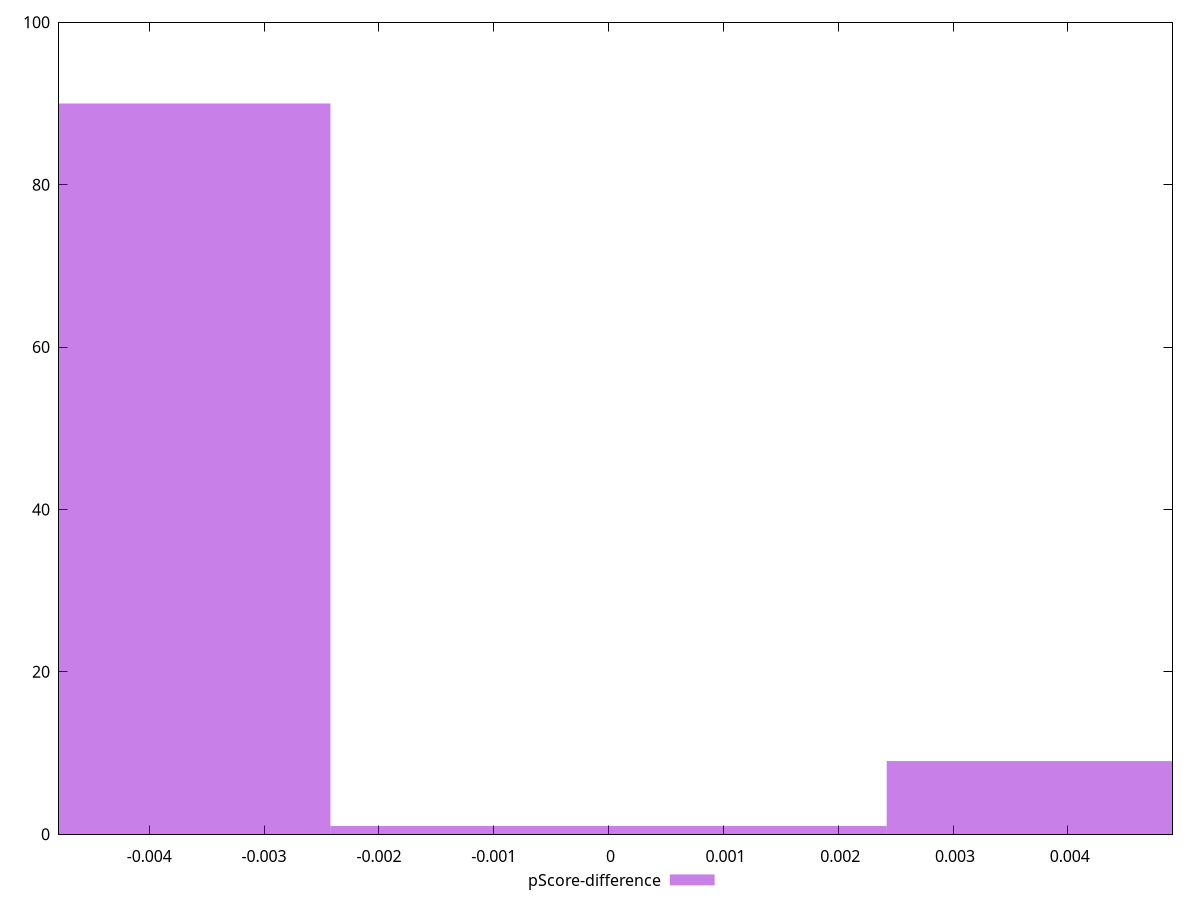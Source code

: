 reset

$pScoreDifference <<EOF
0.004844439266220331 9
-0.004844439266220331 90
0 1
EOF

set key outside below
set boxwidth 0.004844439266220331
set xrange [-0.004786309675814171:0.004911344247819915]
set yrange [0:100]
set trange [0:100]
set style fill transparent solid 0.5 noborder
set terminal svg size 640, 490 enhanced background rgb 'white'
set output "reports/report_00033_2021-03-01T14-23-16.841Z/mainthread-work-breakdown/samples/astro-inner-cached/pScore-difference/histogram.svg"

plot $pScoreDifference title "pScore-difference" with boxes

reset
